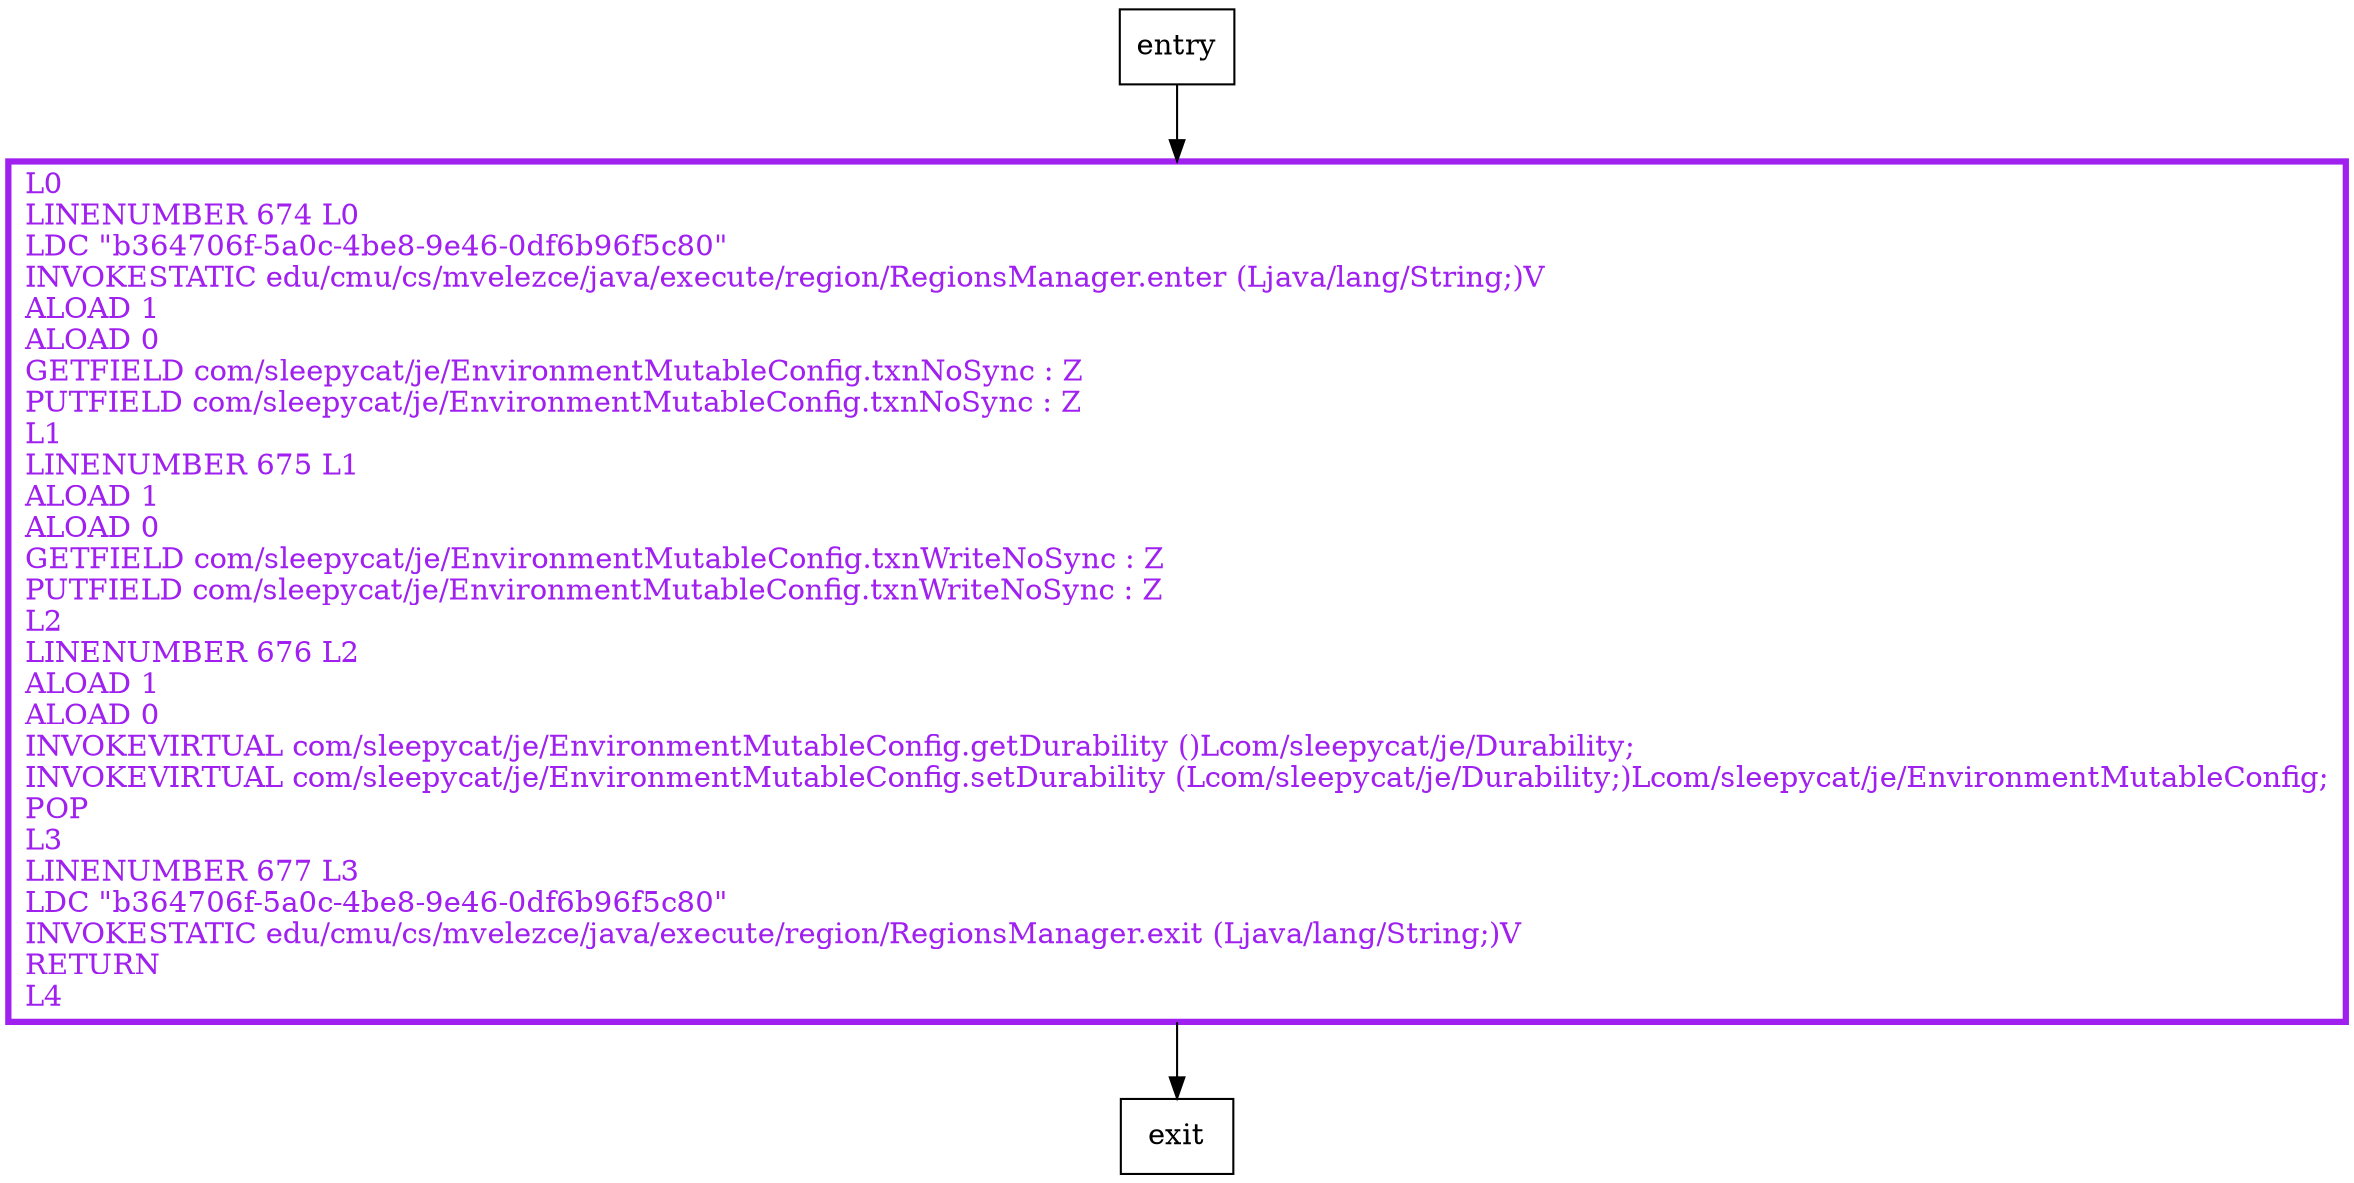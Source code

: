 digraph copyHandlePropsTo {
node [shape=record];
537469099 [label="L0\lLINENUMBER 674 L0\lLDC \"b364706f-5a0c-4be8-9e46-0df6b96f5c80\"\lINVOKESTATIC edu/cmu/cs/mvelezce/java/execute/region/RegionsManager.enter (Ljava/lang/String;)V\lALOAD 1\lALOAD 0\lGETFIELD com/sleepycat/je/EnvironmentMutableConfig.txnNoSync : Z\lPUTFIELD com/sleepycat/je/EnvironmentMutableConfig.txnNoSync : Z\lL1\lLINENUMBER 675 L1\lALOAD 1\lALOAD 0\lGETFIELD com/sleepycat/je/EnvironmentMutableConfig.txnWriteNoSync : Z\lPUTFIELD com/sleepycat/je/EnvironmentMutableConfig.txnWriteNoSync : Z\lL2\lLINENUMBER 676 L2\lALOAD 1\lALOAD 0\lINVOKEVIRTUAL com/sleepycat/je/EnvironmentMutableConfig.getDurability ()Lcom/sleepycat/je/Durability;\lINVOKEVIRTUAL com/sleepycat/je/EnvironmentMutableConfig.setDurability (Lcom/sleepycat/je/Durability;)Lcom/sleepycat/je/EnvironmentMutableConfig;\lPOP\lL3\lLINENUMBER 677 L3\lLDC \"b364706f-5a0c-4be8-9e46-0df6b96f5c80\"\lINVOKESTATIC edu/cmu/cs/mvelezce/java/execute/region/RegionsManager.exit (Ljava/lang/String;)V\lRETURN\lL4\l"];
entry;
exit;
entry -> 537469099
537469099 -> exit
537469099[fontcolor="purple", penwidth=3, color="purple"];
}
